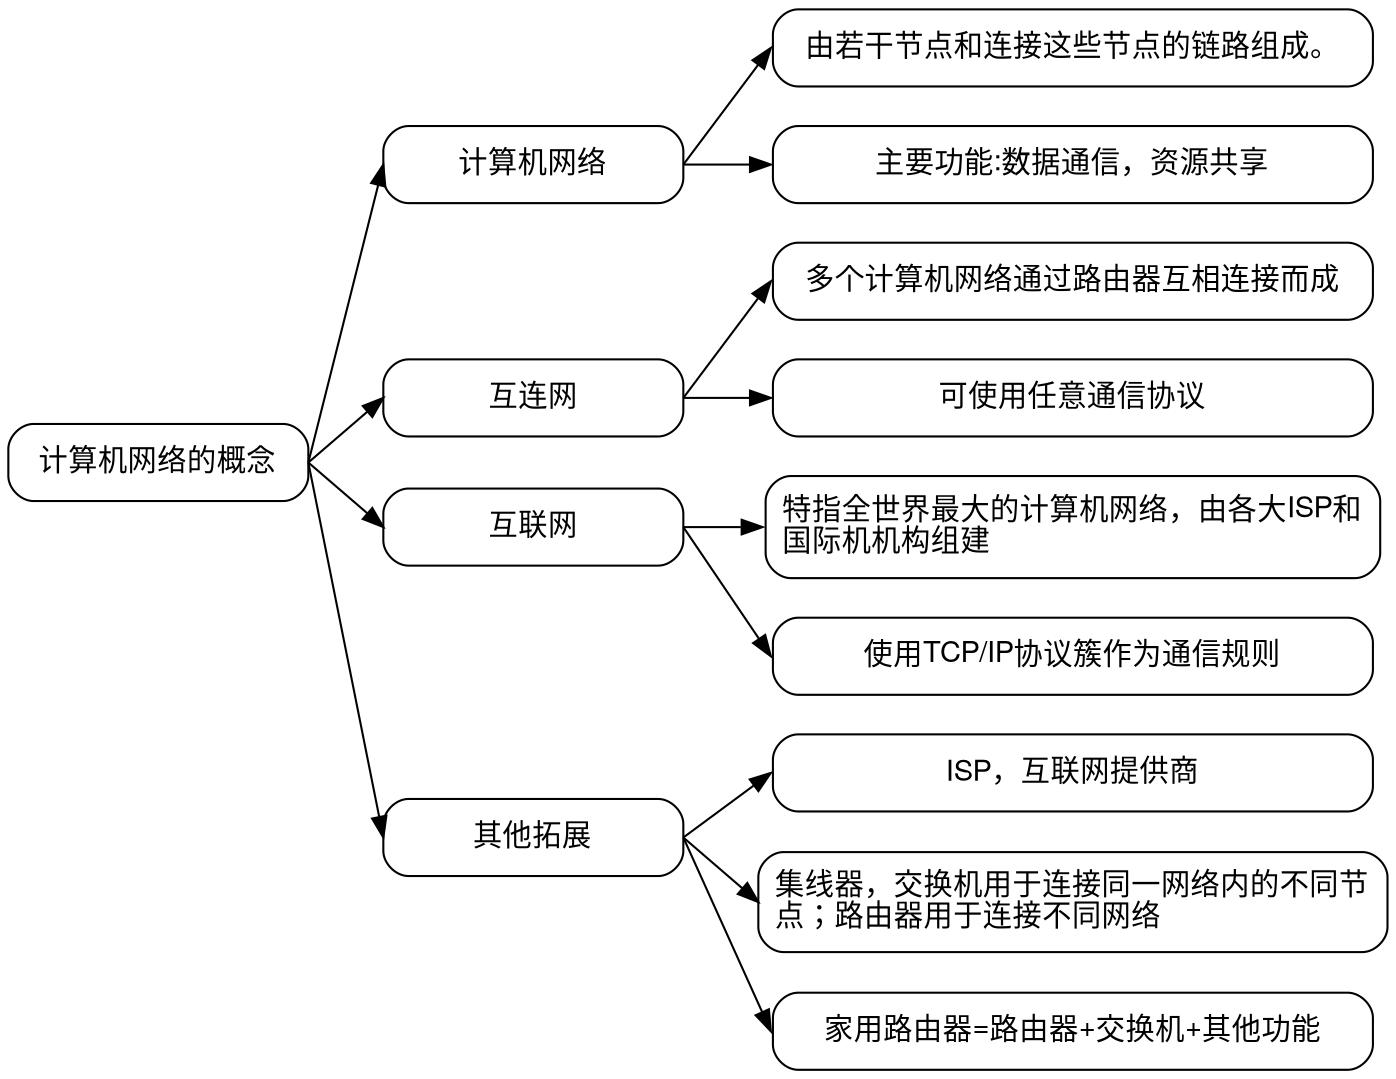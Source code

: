 digraph g_10783d3de1ef4709a326f7a8cfdbed89 {
	graph ["-gg-rough"=false,
		"-gg-text-alignment"=l,
		bb="0,0,656,501",
		bgcolor=white,
		color="#000000ff",
		fillcolor=lightgrey,
		fontname="Helvetica Neue",
		labeljust=l,
		labelloc=t,
		layout=dot,
		rankdir=LR,
		splines=line,
		style=rounded
	];
	node ["-gg-text-alignment"=l,
		color=black,
		fillcolor=lightgrey,
		fontname="Helvetica Neue",
		label="\N",
		shape=record,
		style=rounded,
		width=2
	];
	edge ["-gg-text-alignment"=l,
		arrowhead=normal,
		arrowtail=normal,
		color=black,
		fillcolor=black,
		fontname="Helvetica Neue",
		headport=w,
		tailport=e
	];
	计算机网络的概念	[height=0.51389,
		label=计算机网络的概念,
		pos="72,286.5",
		rects="0,268.9,144,304.5"];
	计算机网络	[height=0.51389,
		label=计算机网络,
		pos="252,427.5",
		rects="180,409.9,324,445.5"];
	计算机网络的概念:e -> 计算机网络:w	[key=e3ac374643da428189a3889412ba6a8a,
		pos="e,180,427.5 144,286.5 144,286.5 168.69,383.2 177.18,416.44"];
	互连网	[height=0.51389,
		label=互连网,
		pos="252,317.5",
		rects="180,299.9,324,335.5"];
	计算机网络的概念:e -> 互连网:w	[key="9d5f6d34cca24cb08ad77337c70427f6",
		pos="e,180,317.5 144,286.5 144,286.5 160.63,300.82 171.29,310"];
	互联网	[height=0.51389,
		label=互联网,
		pos="252,256.5",
		rects="180,238.9,324,274.5"];
	计算机网络的概念:e -> 互联网:w	[key="87fcbdfd59be452db7b5680e4612e697",
		pos="e,180,256.5 144,286.5 144,286.5 160.63,272.64 171.29,263.76"];
	其他拓展	[height=0.51389,
		label=其他拓展,
		pos="252,110.5",
		rects="180,92.9,324,128.5"];
	计算机网络的概念:e -> 其他拓展:w	[key="5fa93044f5924f7ba11227dec6a82abb",
		pos="e,180,110.5 144,286.5 144,286.5 169.75,160.62 177.69,121.78"];
	由若干节点和连接这些节点的链路组成。	[height=0.51389,
		label=由若干节点和连接这些节点的链路组成。,
		pos="508,482.5",
		rects="364,464.9,652,500.5",
		width=4];
	计算机网络:e -> 由若干节点和连接这些节点的链路组成。:w	[key="94a74c01d9c2482bac896692e5fabf5b",
		pos="e,363,482.5 324,427.5 324,427.5 345.48,457.8 356.56,473.42"];
	"主要功能:数据通信，资源共享"	[height=0.51389,
		label="主要功能:数据通信，资源共享",
		pos="508,427.5",
		rects="364,409.51,652,445.5",
		width=4];
	计算机网络:e -> "主要功能:数据通信，资源共享":w	[key="47c531d59d9d4701bff27d92430441bb",
		pos="e,363,427.5 324,427.5 324,427.5 340.01,427.5 351.51,427.5"];
	多个计算机网络通过路由器互相连接而成	[height=0.51389,
		label=多个计算机网络通过路由器互相连接而成,
		pos="508,372.5",
		rects="364,354.9,652,390.5",
		width=4];
	互连网:e -> 多个计算机网络通过路由器互相连接而成:w	[key=d7b7d0e06e8f431b962e60a1d2b289cb,
		pos="e,363,372.5 324,317.5 324,317.5 345.48,347.8 356.56,363.42"];
	可使用任意通信协议	[height=0.51389,
		label=可使用任意通信协议,
		pos="508,317.5",
		rects="364,299.9,652,335.5",
		width=4];
	互连网:e -> 可使用任意通信协议:w	[key=dd03b091c15f4aa1899f71bc2ffbf772,
		pos="e,363,317.5 324,317.5 324,317.5 340.01,317.5 351.51,317.5"];
	特指全世界最大的计算机网络，由各大ISP和 国际机机构组建	[height=0.67489,
		label="特指全世界最大的计算机网络，由各大ISP和\l国际机机构组建\l",
		pos="508,256.5",
		rects="363.12,232.7,652.88,280.3",
		width=4.0246];
	互联网:e -> 特指全世界最大的计算机网络，由各大ISP和 国际机机构组建:w	[key="069344b53d4d490abe2eaabd8dd63e6d",
		pos="e,362,256.5 324,256.5 324,256.5 339.6,256.5 350.8,256.5"];
	"使用TCP/IP协议簇作为通信规则"	[height=0.51389,
		label="使用TCP/IP协议簇作为通信规则",
		pos="508,195.5",
		rects="364,177.51,652,213.5",
		width=4];
	互联网:e -> "使用TCP/IP协议簇作为通信规则":w	[key=b0a83455f1004169a6c8c6b6178f00b7,
		pos="e,363,195.5 324,256.5 324,256.5 345.94,222.19 356.91,205.03"];
	ISP，互联网提供商	[height=0.51389,
		label=ISP，互联网提供商,
		pos="508,140.5",
		rects="364,122.51,652,158.5",
		width=4];
	其他拓展:e -> ISP，互联网提供商:w	[key=f5198d5959944d1fb763520902c8dd76,
		pos="e,363,140.5 324,110.5 324,110.5 342.43,124.68 353.95,133.54"];
	n_250231da2f104f24a4592b2a18740494	[height=0.66945,
		label="集线器，交换机用于连接同一网络内的不同节\l点；路由器用于连接不同网络\l",
		pos="508,79.5",
		rects="360,55.9,656,103.1",
		width=4.1111];
	其他拓展:e -> n_250231da2f104f24a4592b2a18740494:w	[key="007121ad9d2e4cfa950264b08161ab7c",
		pos="e,360,79.5 324,110.5 324,110.5 340.63,96.179 351.29,87.004"];
	"家用路由器=路由器+交换机+其他功能"	[height=0.51389,
		label="家用路由器=路由器+交换机+其他功能",
		pos="508,18.5",
		rects="364,0.50796,652,36.5",
		width=4];
	其他拓展:e -> "家用路由器=路由器+交换机+其他功能":w	[key=ea20de3e41394735b4e962e962989d85,
		pos="e,363,18.5 324,110.5 324,110.5 348.28,53.219 358.53,29.054"];
}
